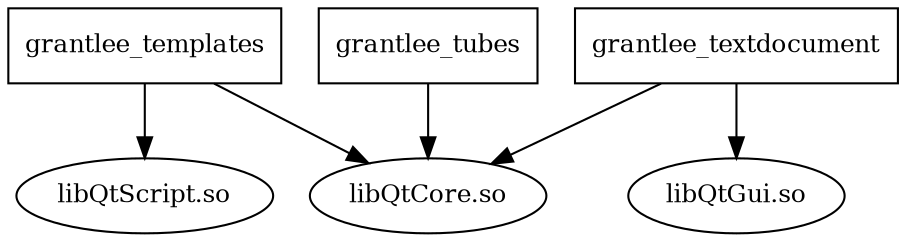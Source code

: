 digraph GG {
  node [
    fontsize = "12"
  ];
  "node27" [ label="libQtCore.so" shape="ellipse"];
  "node30" [ label="libQtGui.so" shape="ellipse"];
  "node28" [ label="libQtScript.so" shape="ellipse"];
  "node2" [ label="grantlee_templates" shape="polygon"];
  "node19" [ label="grantlee_textdocument" shape="polygon"];
  "node20" [ label="grantlee_tubes" shape="polygon"];
  "node2" -> "node27"
  "node2" -> "node28"
  "node19" -> "node27"
  "node19" -> "node30"
  "node20" -> "node27"
}
